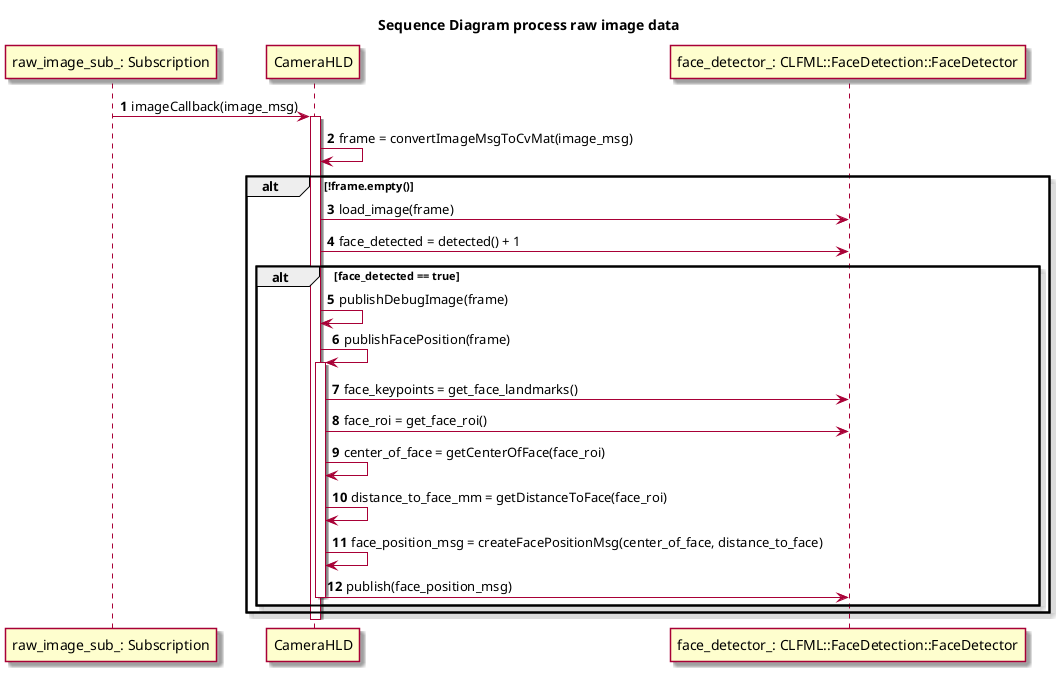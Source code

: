 @startuml Sequence_Diagram_process_raw_image

title Sequence Diagram process raw image data

skin rose

autonumber

participant "raw_image_sub_: Subscription" as raw_image_sub_
participant "CameraHLD" as CameraHLD
participant "face_detector_: CLFML::FaceDetection::FaceDetector" as face_detector_

raw_image_sub_ -> CameraHLD: imageCallback(image_msg)
activate CameraHLD
    CameraHLD -> CameraHLD: frame = convertImageMsgToCvMat(image_msg)
    alt !frame.empty()
        CameraHLD -> face_detector_: load_image(frame)
        CameraHLD -> face_detector_: face_detected = detected() + 1

        alt face_detected == true
            CameraHLD -> CameraHLD: publishDebugImage(frame)
            CameraHLD -> CameraHLD: publishFacePosition(frame)
            activate CameraHLD
                CameraHLD -> face_detector_: face_keypoints = get_face_landmarks()
                CameraHLD -> face_detector_: face_roi = get_face_roi()
                CameraHLD -> CameraHLD: center_of_face = getCenterOfFace(face_roi)
                CameraHLD -> CameraHLD: distance_to_face_mm = getDistanceToFace(face_roi)
                CameraHLD -> CameraHLD: face_position_msg = createFacePositionMsg(center_of_face, distance_to_face)
                CameraHLD -> face_detector_: publish(face_position_msg)
            deactivate CameraHLD
        end
    end
deactivate CameraHLD
@enduml